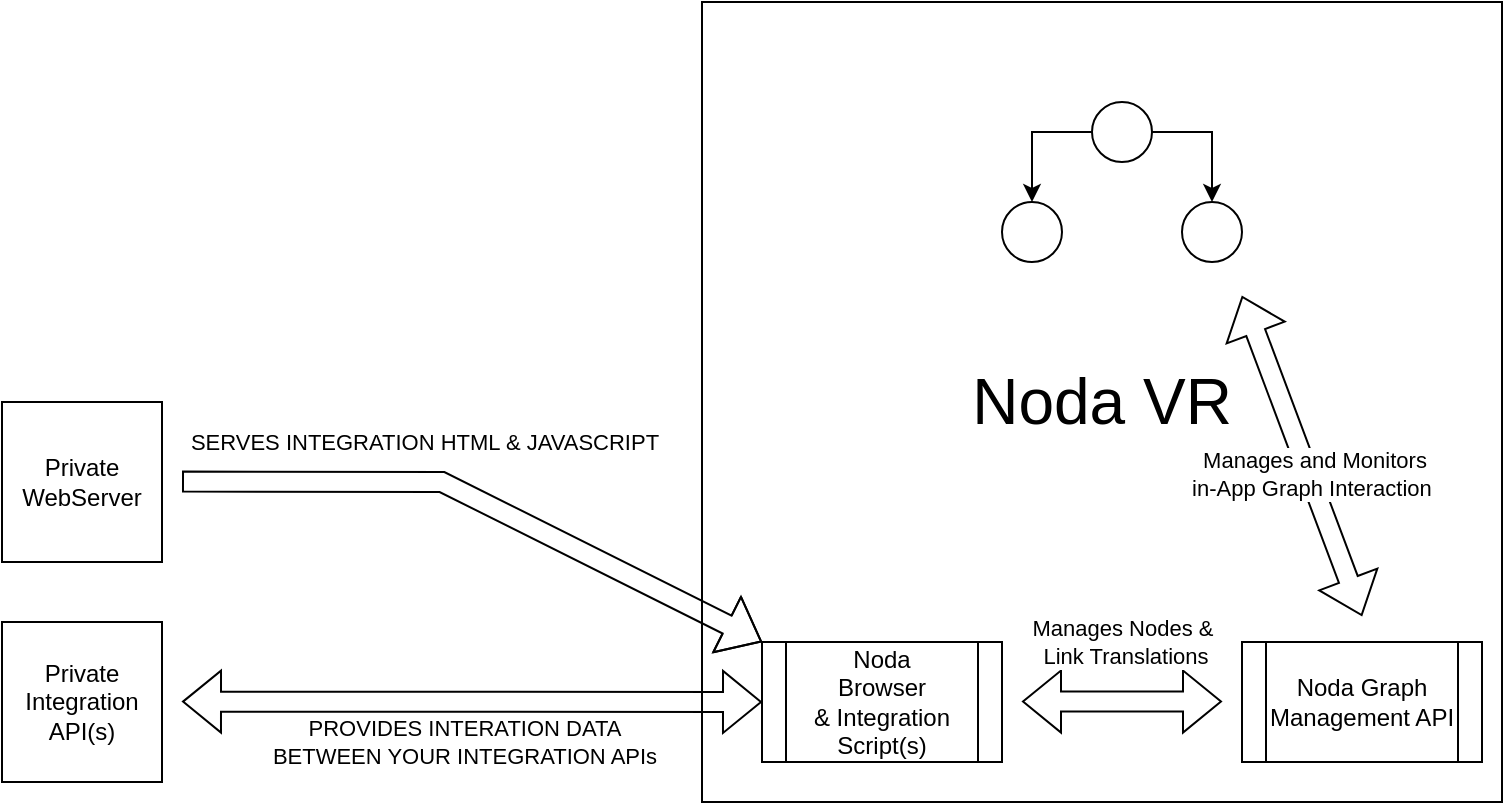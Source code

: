 <mxfile version="22.0.2" type="device">
  <diagram name="Page-1" id="90a13364-a465-7bf4-72fc-28e22215d7a0">
    <mxGraphModel dx="1336" dy="764" grid="1" gridSize="10" guides="1" tooltips="1" connect="1" arrows="1" fold="1" page="1" pageScale="1.5" pageWidth="1169" pageHeight="826" background="none" math="0" shadow="0">
      <root>
        <mxCell id="0" style=";html=1;" />
        <mxCell id="1" style=";html=1;" parent="0" />
        <mxCell id="1hHF_TBkAN-ehXD5GL7K-1" value="Private WebServer" style="whiteSpace=wrap;html=1;aspect=fixed;" vertex="1" parent="1">
          <mxGeometry x="520" y="970" width="80" height="80" as="geometry" />
        </mxCell>
        <mxCell id="1hHF_TBkAN-ehXD5GL7K-2" value="Noda VR" style="whiteSpace=wrap;html=1;aspect=fixed;fontSize=32;" vertex="1" parent="1">
          <mxGeometry x="870" y="770" width="400" height="400" as="geometry" />
        </mxCell>
        <mxCell id="1hHF_TBkAN-ehXD5GL7K-3" value="Noda&lt;br&gt;Browser&lt;br&gt;&amp;amp; Integration Script(s)" style="shape=process;whiteSpace=wrap;html=1;backgroundOutline=1;" vertex="1" parent="1">
          <mxGeometry x="900" y="1090" width="120" height="60" as="geometry" />
        </mxCell>
        <mxCell id="1hHF_TBkAN-ehXD5GL7K-5" value="Noda Graph Management API" style="shape=process;whiteSpace=wrap;html=1;backgroundOutline=1;" vertex="1" parent="1">
          <mxGeometry x="1140" y="1090" width="120" height="60" as="geometry" />
        </mxCell>
        <mxCell id="1hHF_TBkAN-ehXD5GL7K-6" value="" style="shape=flexArrow;endArrow=classic;startArrow=classic;html=1;rounded=0;" edge="1" parent="1">
          <mxGeometry width="100" height="100" relative="1" as="geometry">
            <mxPoint x="1030" y="1119.8" as="sourcePoint" />
            <mxPoint x="1130" y="1119.8" as="targetPoint" />
          </mxGeometry>
        </mxCell>
        <mxCell id="1hHF_TBkAN-ehXD5GL7K-18" value="Manages Nodes &amp;amp;&lt;br&gt;&amp;nbsp;Link Translations" style="edgeLabel;html=1;align=center;verticalAlign=middle;resizable=0;points=[];" vertex="1" connectable="0" parent="1hHF_TBkAN-ehXD5GL7K-6">
          <mxGeometry x="0.016" y="-4" relative="1" as="geometry">
            <mxPoint x="-1" y="-34" as="offset" />
          </mxGeometry>
        </mxCell>
        <mxCell id="1hHF_TBkAN-ehXD5GL7K-7" value="Private Integration API(s)" style="whiteSpace=wrap;html=1;aspect=fixed;" vertex="1" parent="1">
          <mxGeometry x="520" y="1080" width="80" height="80" as="geometry" />
        </mxCell>
        <mxCell id="1hHF_TBkAN-ehXD5GL7K-11" style="edgeStyle=orthogonalEdgeStyle;rounded=0;orthogonalLoop=1;jettySize=auto;html=1;" edge="1" parent="1" source="1hHF_TBkAN-ehXD5GL7K-8" target="1hHF_TBkAN-ehXD5GL7K-9">
          <mxGeometry relative="1" as="geometry" />
        </mxCell>
        <mxCell id="1hHF_TBkAN-ehXD5GL7K-12" value="" style="edgeStyle=orthogonalEdgeStyle;rounded=0;orthogonalLoop=1;jettySize=auto;html=1;" edge="1" parent="1" source="1hHF_TBkAN-ehXD5GL7K-8" target="1hHF_TBkAN-ehXD5GL7K-10">
          <mxGeometry relative="1" as="geometry" />
        </mxCell>
        <mxCell id="1hHF_TBkAN-ehXD5GL7K-8" value="" style="ellipse;whiteSpace=wrap;html=1;aspect=fixed;" vertex="1" parent="1">
          <mxGeometry x="1065" y="820" width="30" height="30" as="geometry" />
        </mxCell>
        <mxCell id="1hHF_TBkAN-ehXD5GL7K-9" value="" style="ellipse;whiteSpace=wrap;html=1;aspect=fixed;" vertex="1" parent="1">
          <mxGeometry x="1020" y="870" width="30" height="30" as="geometry" />
        </mxCell>
        <mxCell id="1hHF_TBkAN-ehXD5GL7K-10" value="" style="ellipse;whiteSpace=wrap;html=1;aspect=fixed;" vertex="1" parent="1">
          <mxGeometry x="1110" y="870" width="30" height="30" as="geometry" />
        </mxCell>
        <mxCell id="1hHF_TBkAN-ehXD5GL7K-13" value="" style="shape=flexArrow;endArrow=classic;startArrow=classic;html=1;rounded=0;exitX=0.8;exitY=0.775;exitDx=0;exitDy=0;exitPerimeter=0;" edge="1" parent="1">
          <mxGeometry width="100" height="100" relative="1" as="geometry">
            <mxPoint x="1200" y="1077" as="sourcePoint" />
            <mxPoint x="1140" y="917" as="targetPoint" />
          </mxGeometry>
        </mxCell>
        <mxCell id="1hHF_TBkAN-ehXD5GL7K-19" value="Manages and Monitors &lt;br&gt;in-App Graph Interaction&amp;nbsp;" style="edgeLabel;html=1;align=center;verticalAlign=middle;resizable=0;points=[];" vertex="1" connectable="0" parent="1hHF_TBkAN-ehXD5GL7K-13">
          <mxGeometry x="-0.116" y="-2" relative="1" as="geometry">
            <mxPoint as="offset" />
          </mxGeometry>
        </mxCell>
        <mxCell id="1hHF_TBkAN-ehXD5GL7K-14" value="" style="shape=flexArrow;endArrow=classic;startArrow=classic;html=1;rounded=0;entryX=0;entryY=0.5;entryDx=0;entryDy=0;" edge="1" parent="1" target="1hHF_TBkAN-ehXD5GL7K-3">
          <mxGeometry width="100" height="100" relative="1" as="geometry">
            <mxPoint x="610" y="1119.8" as="sourcePoint" />
            <mxPoint x="710" y="1119.8" as="targetPoint" />
          </mxGeometry>
        </mxCell>
        <mxCell id="1hHF_TBkAN-ehXD5GL7K-17" value="PROVIDES INTERATION DATA&lt;br&gt;BETWEEN YOUR INTEGRATION APIs" style="edgeLabel;html=1;align=center;verticalAlign=middle;resizable=0;points=[];" vertex="1" connectable="0" parent="1hHF_TBkAN-ehXD5GL7K-14">
          <mxGeometry x="-0.239" y="3" relative="1" as="geometry">
            <mxPoint x="30" y="23" as="offset" />
          </mxGeometry>
        </mxCell>
        <mxCell id="1hHF_TBkAN-ehXD5GL7K-15" value="" style="shape=flexArrow;endArrow=classic;html=1;rounded=0;" edge="1" parent="1" target="1hHF_TBkAN-ehXD5GL7K-3">
          <mxGeometry width="50" height="50" relative="1" as="geometry">
            <mxPoint x="610" y="1009.8" as="sourcePoint" />
            <mxPoint x="660" y="1009.8" as="targetPoint" />
            <Array as="points">
              <mxPoint x="740" y="1010" />
            </Array>
          </mxGeometry>
        </mxCell>
        <mxCell id="1hHF_TBkAN-ehXD5GL7K-16" value="SERVES INTEGRATION HTML &amp;amp; JAVASCRIPT" style="edgeLabel;html=1;align=center;verticalAlign=middle;resizable=0;points=[];rotation=0;" vertex="1" connectable="0" parent="1hHF_TBkAN-ehXD5GL7K-15">
          <mxGeometry x="0.27" y="1" relative="1" as="geometry">
            <mxPoint x="-69" y="-49" as="offset" />
          </mxGeometry>
        </mxCell>
      </root>
    </mxGraphModel>
  </diagram>
</mxfile>
